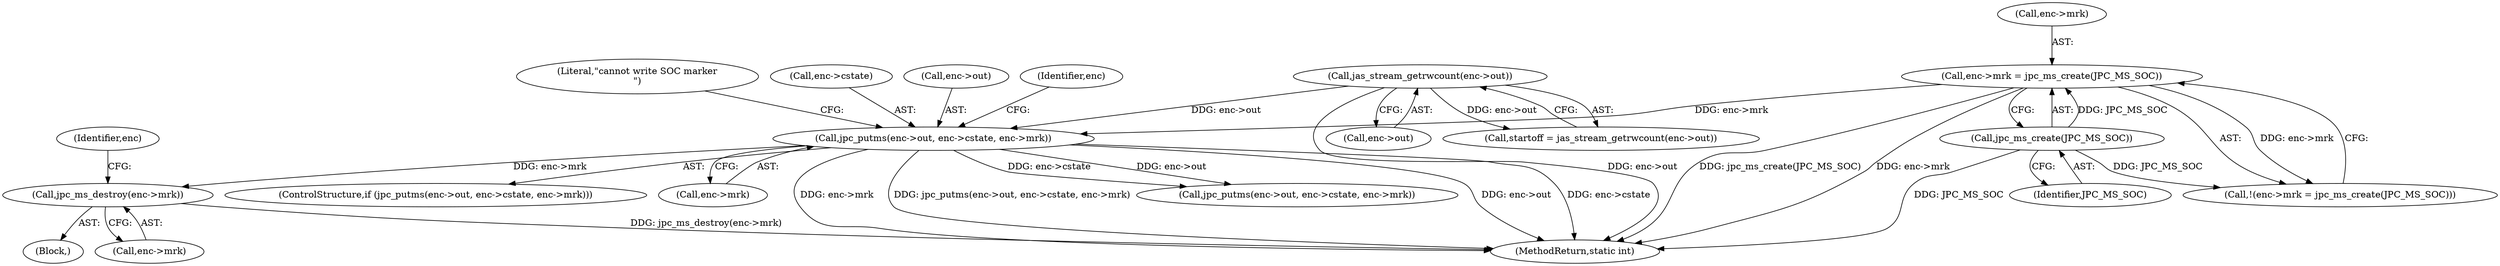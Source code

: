 digraph "0_jasper_d42b2388f7f8e0332c846675133acea151fc557a_38@pointer" {
"1000169" [label="(Call,jpc_ms_destroy(enc->mrk))"];
"1000153" [label="(Call,jpc_putms(enc->out, enc->cstate, enc->mrk))"];
"1000136" [label="(Call,jas_stream_getrwcount(enc->out))"];
"1000142" [label="(Call,enc->mrk = jpc_ms_create(JPC_MS_SOC))"];
"1000146" [label="(Call,jpc_ms_create(JPC_MS_SOC))"];
"1000136" [label="(Call,jas_stream_getrwcount(enc->out))"];
"1000357" [label="(Call,jpc_putms(enc->out, enc->cstate, enc->mrk))"];
"1000146" [label="(Call,jpc_ms_create(JPC_MS_SOC))"];
"1000175" [label="(Identifier,enc)"];
"1000171" [label="(Identifier,enc)"];
"1000165" [label="(Literal,\"cannot write SOC marker\n\")"];
"1000142" [label="(Call,enc->mrk = jpc_ms_create(JPC_MS_SOC))"];
"1000137" [label="(Call,enc->out)"];
"1000153" [label="(Call,jpc_putms(enc->out, enc->cstate, enc->mrk))"];
"1001187" [label="(MethodReturn,static int)"];
"1000143" [label="(Call,enc->mrk)"];
"1000157" [label="(Call,enc->cstate)"];
"1000106" [label="(Block,)"];
"1000134" [label="(Call,startoff = jas_stream_getrwcount(enc->out))"];
"1000152" [label="(ControlStructure,if (jpc_putms(enc->out, enc->cstate, enc->mrk)))"];
"1000147" [label="(Identifier,JPC_MS_SOC)"];
"1000154" [label="(Call,enc->out)"];
"1000141" [label="(Call,!(enc->mrk = jpc_ms_create(JPC_MS_SOC)))"];
"1000160" [label="(Call,enc->mrk)"];
"1000169" [label="(Call,jpc_ms_destroy(enc->mrk))"];
"1000170" [label="(Call,enc->mrk)"];
"1000169" -> "1000106"  [label="AST: "];
"1000169" -> "1000170"  [label="CFG: "];
"1000170" -> "1000169"  [label="AST: "];
"1000175" -> "1000169"  [label="CFG: "];
"1000169" -> "1001187"  [label="DDG: jpc_ms_destroy(enc->mrk)"];
"1000153" -> "1000169"  [label="DDG: enc->mrk"];
"1000153" -> "1000152"  [label="AST: "];
"1000153" -> "1000160"  [label="CFG: "];
"1000154" -> "1000153"  [label="AST: "];
"1000157" -> "1000153"  [label="AST: "];
"1000160" -> "1000153"  [label="AST: "];
"1000165" -> "1000153"  [label="CFG: "];
"1000171" -> "1000153"  [label="CFG: "];
"1000153" -> "1001187"  [label="DDG: enc->cstate"];
"1000153" -> "1001187"  [label="DDG: enc->mrk"];
"1000153" -> "1001187"  [label="DDG: jpc_putms(enc->out, enc->cstate, enc->mrk)"];
"1000153" -> "1001187"  [label="DDG: enc->out"];
"1000136" -> "1000153"  [label="DDG: enc->out"];
"1000142" -> "1000153"  [label="DDG: enc->mrk"];
"1000153" -> "1000357"  [label="DDG: enc->out"];
"1000153" -> "1000357"  [label="DDG: enc->cstate"];
"1000136" -> "1000134"  [label="AST: "];
"1000136" -> "1000137"  [label="CFG: "];
"1000137" -> "1000136"  [label="AST: "];
"1000134" -> "1000136"  [label="CFG: "];
"1000136" -> "1001187"  [label="DDG: enc->out"];
"1000136" -> "1000134"  [label="DDG: enc->out"];
"1000142" -> "1000141"  [label="AST: "];
"1000142" -> "1000146"  [label="CFG: "];
"1000143" -> "1000142"  [label="AST: "];
"1000146" -> "1000142"  [label="AST: "];
"1000141" -> "1000142"  [label="CFG: "];
"1000142" -> "1001187"  [label="DDG: enc->mrk"];
"1000142" -> "1001187"  [label="DDG: jpc_ms_create(JPC_MS_SOC)"];
"1000142" -> "1000141"  [label="DDG: enc->mrk"];
"1000146" -> "1000142"  [label="DDG: JPC_MS_SOC"];
"1000146" -> "1000147"  [label="CFG: "];
"1000147" -> "1000146"  [label="AST: "];
"1000146" -> "1001187"  [label="DDG: JPC_MS_SOC"];
"1000146" -> "1000141"  [label="DDG: JPC_MS_SOC"];
}
